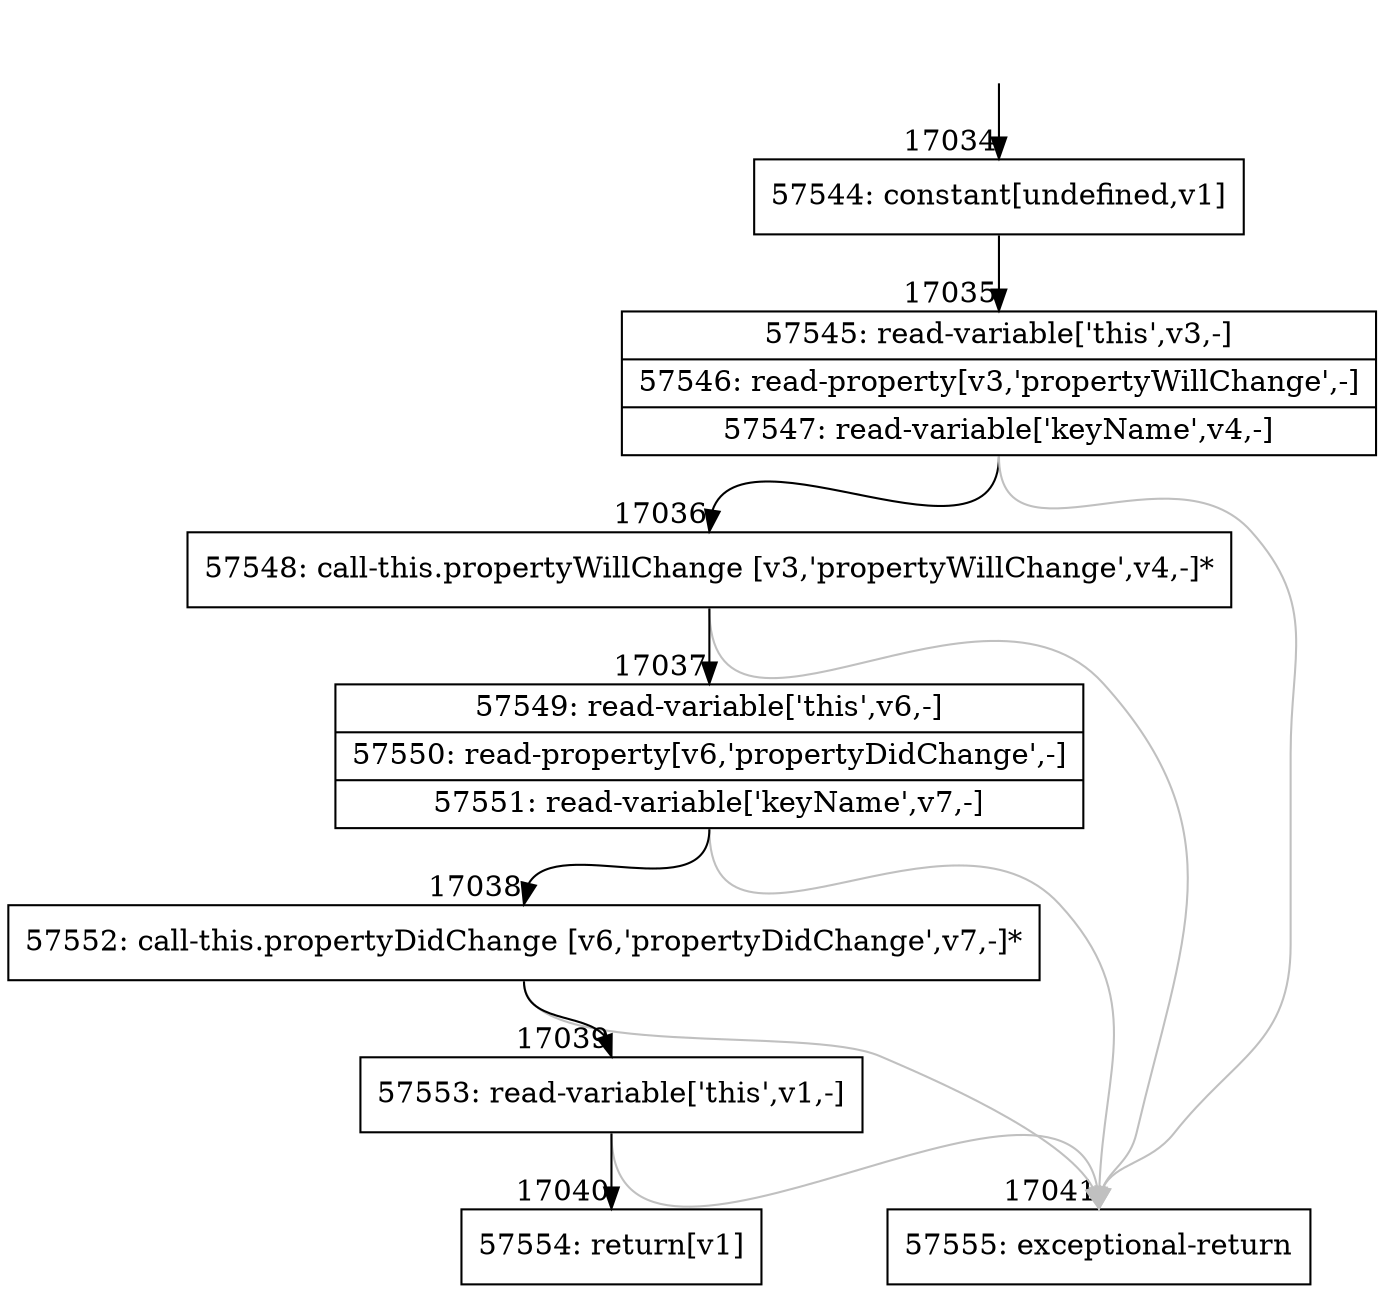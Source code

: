 digraph {
rankdir="TD"
BB_entry1462[shape=none,label=""];
BB_entry1462 -> BB17034 [tailport=s, headport=n, headlabel="    17034"]
BB17034 [shape=record label="{57544: constant[undefined,v1]}" ] 
BB17034 -> BB17035 [tailport=s, headport=n, headlabel="      17035"]
BB17035 [shape=record label="{57545: read-variable['this',v3,-]|57546: read-property[v3,'propertyWillChange',-]|57547: read-variable['keyName',v4,-]}" ] 
BB17035 -> BB17036 [tailport=s, headport=n, headlabel="      17036"]
BB17035 -> BB17041 [tailport=s, headport=n, color=gray, headlabel="      17041"]
BB17036 [shape=record label="{57548: call-this.propertyWillChange [v3,'propertyWillChange',v4,-]*}" ] 
BB17036 -> BB17037 [tailport=s, headport=n, headlabel="      17037"]
BB17036 -> BB17041 [tailport=s, headport=n, color=gray]
BB17037 [shape=record label="{57549: read-variable['this',v6,-]|57550: read-property[v6,'propertyDidChange',-]|57551: read-variable['keyName',v7,-]}" ] 
BB17037 -> BB17038 [tailport=s, headport=n, headlabel="      17038"]
BB17037 -> BB17041 [tailport=s, headport=n, color=gray]
BB17038 [shape=record label="{57552: call-this.propertyDidChange [v6,'propertyDidChange',v7,-]*}" ] 
BB17038 -> BB17039 [tailport=s, headport=n, headlabel="      17039"]
BB17038 -> BB17041 [tailport=s, headport=n, color=gray]
BB17039 [shape=record label="{57553: read-variable['this',v1,-]}" ] 
BB17039 -> BB17040 [tailport=s, headport=n, headlabel="      17040"]
BB17039 -> BB17041 [tailport=s, headport=n, color=gray]
BB17040 [shape=record label="{57554: return[v1]}" ] 
BB17041 [shape=record label="{57555: exceptional-return}" ] 
//#$~ 32291
}
